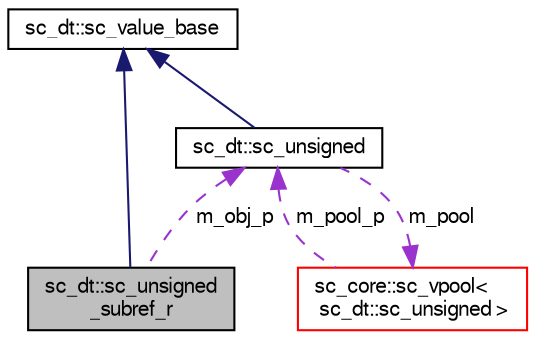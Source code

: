 digraph "sc_dt::sc_unsigned_subref_r"
{
  edge [fontname="FreeSans",fontsize="10",labelfontname="FreeSans",labelfontsize="10"];
  node [fontname="FreeSans",fontsize="10",shape=record];
  Node3 [label="sc_dt::sc_unsigned\l_subref_r",height=0.2,width=0.4,color="black", fillcolor="grey75", style="filled", fontcolor="black"];
  Node4 -> Node3 [dir="back",color="midnightblue",fontsize="10",style="solid",fontname="FreeSans"];
  Node4 [label="sc_dt::sc_value_base",height=0.2,width=0.4,color="black", fillcolor="white", style="filled",URL="$a01772.html"];
  Node5 -> Node3 [dir="back",color="darkorchid3",fontsize="10",style="dashed",label=" m_obj_p" ,fontname="FreeSans"];
  Node5 [label="sc_dt::sc_unsigned",height=0.2,width=0.4,color="black", fillcolor="white", style="filled",URL="$a01760.html"];
  Node4 -> Node5 [dir="back",color="midnightblue",fontsize="10",style="solid",fontname="FreeSans"];
  Node6 -> Node5 [dir="back",color="darkorchid3",fontsize="10",style="dashed",label=" m_pool" ,fontname="FreeSans"];
  Node6 [label="sc_core::sc_vpool\<\l sc_dt::sc_unsigned \>",height=0.2,width=0.4,color="red", fillcolor="white", style="filled",URL="$a02128.html"];
  Node5 -> Node6 [dir="back",color="darkorchid3",fontsize="10",style="dashed",label=" m_pool_p" ,fontname="FreeSans"];
}
